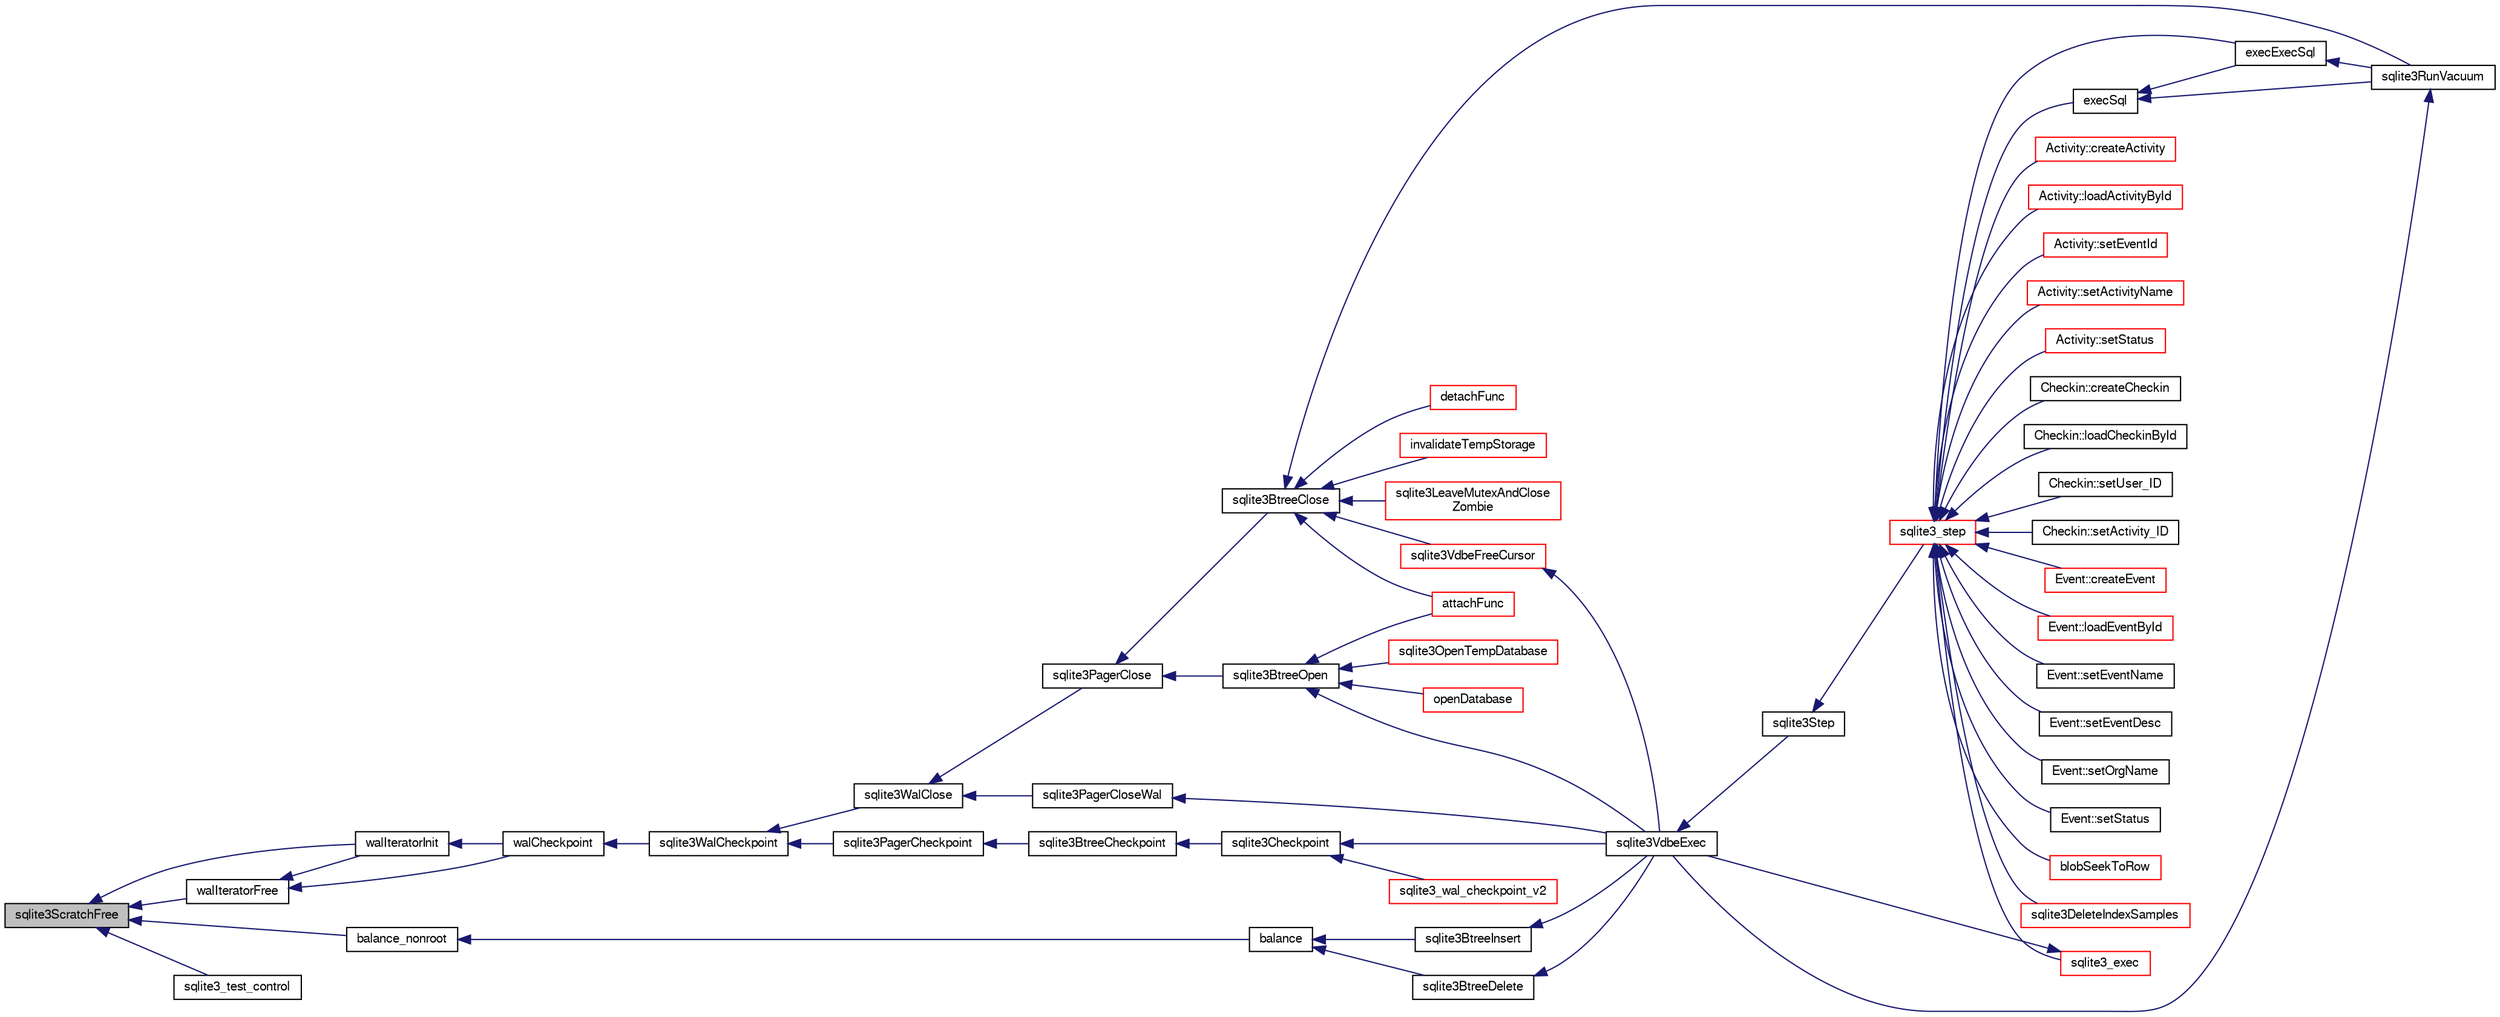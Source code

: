 digraph "sqlite3ScratchFree"
{
  edge [fontname="FreeSans",fontsize="10",labelfontname="FreeSans",labelfontsize="10"];
  node [fontname="FreeSans",fontsize="10",shape=record];
  rankdir="LR";
  Node693336 [label="sqlite3ScratchFree",height=0.2,width=0.4,color="black", fillcolor="grey75", style="filled", fontcolor="black"];
  Node693336 -> Node693337 [dir="back",color="midnightblue",fontsize="10",style="solid",fontname="FreeSans"];
  Node693337 [label="walIteratorFree",height=0.2,width=0.4,color="black", fillcolor="white", style="filled",URL="$sqlite3_8c.html#acc257aa6280bbe73e1ba1981535b515b"];
  Node693337 -> Node693338 [dir="back",color="midnightblue",fontsize="10",style="solid",fontname="FreeSans"];
  Node693338 [label="walIteratorInit",height=0.2,width=0.4,color="black", fillcolor="white", style="filled",URL="$sqlite3_8c.html#af32190641053b9108a09fac6ff0ad652"];
  Node693338 -> Node693339 [dir="back",color="midnightblue",fontsize="10",style="solid",fontname="FreeSans"];
  Node693339 [label="walCheckpoint",height=0.2,width=0.4,color="black", fillcolor="white", style="filled",URL="$sqlite3_8c.html#ab5245070ab67db40291c71c4991aa317"];
  Node693339 -> Node693340 [dir="back",color="midnightblue",fontsize="10",style="solid",fontname="FreeSans"];
  Node693340 [label="sqlite3WalCheckpoint",height=0.2,width=0.4,color="black", fillcolor="white", style="filled",URL="$sqlite3_8c.html#a58bec6523fa854142169cdff1fbb8e5f"];
  Node693340 -> Node693341 [dir="back",color="midnightblue",fontsize="10",style="solid",fontname="FreeSans"];
  Node693341 [label="sqlite3PagerCheckpoint",height=0.2,width=0.4,color="black", fillcolor="white", style="filled",URL="$sqlite3_8c.html#a51b879bda409240901c1443161246045"];
  Node693341 -> Node693342 [dir="back",color="midnightblue",fontsize="10",style="solid",fontname="FreeSans"];
  Node693342 [label="sqlite3BtreeCheckpoint",height=0.2,width=0.4,color="black", fillcolor="white", style="filled",URL="$sqlite3_8c.html#a7aa6f5fb12dca5d734397768e90ae119"];
  Node693342 -> Node693343 [dir="back",color="midnightblue",fontsize="10",style="solid",fontname="FreeSans"];
  Node693343 [label="sqlite3Checkpoint",height=0.2,width=0.4,color="black", fillcolor="white", style="filled",URL="$sqlite3_8c.html#a0f0ad6a031e74ddb47bdc701d23bf3e1"];
  Node693343 -> Node693344 [dir="back",color="midnightblue",fontsize="10",style="solid",fontname="FreeSans"];
  Node693344 [label="sqlite3VdbeExec",height=0.2,width=0.4,color="black", fillcolor="white", style="filled",URL="$sqlite3_8c.html#a8ce40a614bdc56719c4d642b1e4dfb21"];
  Node693344 -> Node693345 [dir="back",color="midnightblue",fontsize="10",style="solid",fontname="FreeSans"];
  Node693345 [label="sqlite3Step",height=0.2,width=0.4,color="black", fillcolor="white", style="filled",URL="$sqlite3_8c.html#a3f2872e873e2758a4beedad1d5113554"];
  Node693345 -> Node693346 [dir="back",color="midnightblue",fontsize="10",style="solid",fontname="FreeSans"];
  Node693346 [label="sqlite3_step",height=0.2,width=0.4,color="red", fillcolor="white", style="filled",URL="$sqlite3_8h.html#ac1e491ce36b7471eb28387f7d3c74334"];
  Node693346 -> Node693347 [dir="back",color="midnightblue",fontsize="10",style="solid",fontname="FreeSans"];
  Node693347 [label="Activity::createActivity",height=0.2,width=0.4,color="red", fillcolor="white", style="filled",URL="$classActivity.html#a813cc5e52c14ab49b39014c134e3425b"];
  Node693346 -> Node693350 [dir="back",color="midnightblue",fontsize="10",style="solid",fontname="FreeSans"];
  Node693350 [label="Activity::loadActivityById",height=0.2,width=0.4,color="red", fillcolor="white", style="filled",URL="$classActivity.html#abe4ffb4f08a47212ebf9013259d9e7fd"];
  Node693346 -> Node693352 [dir="back",color="midnightblue",fontsize="10",style="solid",fontname="FreeSans"];
  Node693352 [label="Activity::setEventId",height=0.2,width=0.4,color="red", fillcolor="white", style="filled",URL="$classActivity.html#adb1d0fd0d08f473e068f0a4086bfa9ca"];
  Node693346 -> Node693353 [dir="back",color="midnightblue",fontsize="10",style="solid",fontname="FreeSans"];
  Node693353 [label="Activity::setActivityName",height=0.2,width=0.4,color="red", fillcolor="white", style="filled",URL="$classActivity.html#a62dc3737b33915a36086f9dd26d16a81"];
  Node693346 -> Node693354 [dir="back",color="midnightblue",fontsize="10",style="solid",fontname="FreeSans"];
  Node693354 [label="Activity::setStatus",height=0.2,width=0.4,color="red", fillcolor="white", style="filled",URL="$classActivity.html#af618135a7738f4d2a7ee147a8ef912ea"];
  Node693346 -> Node693355 [dir="back",color="midnightblue",fontsize="10",style="solid",fontname="FreeSans"];
  Node693355 [label="Checkin::createCheckin",height=0.2,width=0.4,color="black", fillcolor="white", style="filled",URL="$classCheckin.html#a4e40acdf7fff0e607f6de4f24f3a163c"];
  Node693346 -> Node693356 [dir="back",color="midnightblue",fontsize="10",style="solid",fontname="FreeSans"];
  Node693356 [label="Checkin::loadCheckinById",height=0.2,width=0.4,color="black", fillcolor="white", style="filled",URL="$classCheckin.html#a3461f70ea6c68475225f2a07f78a21e0"];
  Node693346 -> Node693357 [dir="back",color="midnightblue",fontsize="10",style="solid",fontname="FreeSans"];
  Node693357 [label="Checkin::setUser_ID",height=0.2,width=0.4,color="black", fillcolor="white", style="filled",URL="$classCheckin.html#a76ab640f4f912876dbebf183db5359c6"];
  Node693346 -> Node693358 [dir="back",color="midnightblue",fontsize="10",style="solid",fontname="FreeSans"];
  Node693358 [label="Checkin::setActivity_ID",height=0.2,width=0.4,color="black", fillcolor="white", style="filled",URL="$classCheckin.html#ab2ff3ec2604ec73a42af25874a00b232"];
  Node693346 -> Node693359 [dir="back",color="midnightblue",fontsize="10",style="solid",fontname="FreeSans"];
  Node693359 [label="Event::createEvent",height=0.2,width=0.4,color="red", fillcolor="white", style="filled",URL="$classEvent.html#a77adb9f4a46ffb32c2d931f0691f5903"];
  Node693346 -> Node693360 [dir="back",color="midnightblue",fontsize="10",style="solid",fontname="FreeSans"];
  Node693360 [label="Event::loadEventById",height=0.2,width=0.4,color="red", fillcolor="white", style="filled",URL="$classEvent.html#afa66cea33f722dbeecb69cc98fdea055"];
  Node693346 -> Node693361 [dir="back",color="midnightblue",fontsize="10",style="solid",fontname="FreeSans"];
  Node693361 [label="Event::setEventName",height=0.2,width=0.4,color="black", fillcolor="white", style="filled",URL="$classEvent.html#a10596b6ca077df05184e30d62b08729d"];
  Node693346 -> Node693362 [dir="back",color="midnightblue",fontsize="10",style="solid",fontname="FreeSans"];
  Node693362 [label="Event::setEventDesc",height=0.2,width=0.4,color="black", fillcolor="white", style="filled",URL="$classEvent.html#ae36b8377dcae792f1c5c4726024c981b"];
  Node693346 -> Node693363 [dir="back",color="midnightblue",fontsize="10",style="solid",fontname="FreeSans"];
  Node693363 [label="Event::setOrgName",height=0.2,width=0.4,color="black", fillcolor="white", style="filled",URL="$classEvent.html#a19aac0f776bd764563a54977656cf680"];
  Node693346 -> Node693364 [dir="back",color="midnightblue",fontsize="10",style="solid",fontname="FreeSans"];
  Node693364 [label="Event::setStatus",height=0.2,width=0.4,color="black", fillcolor="white", style="filled",URL="$classEvent.html#ab0a6b9285af0f4172eb841e2b80f8972"];
  Node693346 -> Node693365 [dir="back",color="midnightblue",fontsize="10",style="solid",fontname="FreeSans"];
  Node693365 [label="blobSeekToRow",height=0.2,width=0.4,color="red", fillcolor="white", style="filled",URL="$sqlite3_8c.html#afff57e13332b98c8a44a7cebe38962ab"];
  Node693346 -> Node693368 [dir="back",color="midnightblue",fontsize="10",style="solid",fontname="FreeSans"];
  Node693368 [label="sqlite3DeleteIndexSamples",height=0.2,width=0.4,color="red", fillcolor="white", style="filled",URL="$sqlite3_8c.html#aaeda0302fbf61397ec009f65bed047ef"];
  Node693346 -> Node693537 [dir="back",color="midnightblue",fontsize="10",style="solid",fontname="FreeSans"];
  Node693537 [label="sqlite3_exec",height=0.2,width=0.4,color="red", fillcolor="white", style="filled",URL="$sqlite3_8h.html#a97487ec8150e0bcc8fa392ab8f0e24db"];
  Node693537 -> Node693344 [dir="back",color="midnightblue",fontsize="10",style="solid",fontname="FreeSans"];
  Node693346 -> Node693528 [dir="back",color="midnightblue",fontsize="10",style="solid",fontname="FreeSans"];
  Node693528 [label="execSql",height=0.2,width=0.4,color="black", fillcolor="white", style="filled",URL="$sqlite3_8c.html#a7d16651b98a110662f4c265eff0246cb"];
  Node693528 -> Node693529 [dir="back",color="midnightblue",fontsize="10",style="solid",fontname="FreeSans"];
  Node693529 [label="execExecSql",height=0.2,width=0.4,color="black", fillcolor="white", style="filled",URL="$sqlite3_8c.html#ac1be09a6c047f21133d16378d301e0d4"];
  Node693529 -> Node693530 [dir="back",color="midnightblue",fontsize="10",style="solid",fontname="FreeSans"];
  Node693530 [label="sqlite3RunVacuum",height=0.2,width=0.4,color="black", fillcolor="white", style="filled",URL="$sqlite3_8c.html#a5e83ddc7b3e7e8e79ad5d1fc92de1d2f"];
  Node693530 -> Node693344 [dir="back",color="midnightblue",fontsize="10",style="solid",fontname="FreeSans"];
  Node693528 -> Node693530 [dir="back",color="midnightblue",fontsize="10",style="solid",fontname="FreeSans"];
  Node693346 -> Node693529 [dir="back",color="midnightblue",fontsize="10",style="solid",fontname="FreeSans"];
  Node693343 -> Node693605 [dir="back",color="midnightblue",fontsize="10",style="solid",fontname="FreeSans"];
  Node693605 [label="sqlite3_wal_checkpoint_v2",height=0.2,width=0.4,color="red", fillcolor="white", style="filled",URL="$sqlite3_8h.html#a074441ba2d0426a8684cc2d379e74163"];
  Node693340 -> Node693609 [dir="back",color="midnightblue",fontsize="10",style="solid",fontname="FreeSans"];
  Node693609 [label="sqlite3WalClose",height=0.2,width=0.4,color="black", fillcolor="white", style="filled",URL="$sqlite3_8c.html#abfd7d36ec6ea41ecb2717dd4c6b0571e"];
  Node693609 -> Node693610 [dir="back",color="midnightblue",fontsize="10",style="solid",fontname="FreeSans"];
  Node693610 [label="sqlite3PagerClose",height=0.2,width=0.4,color="black", fillcolor="white", style="filled",URL="$sqlite3_8c.html#af94b1f96b60689fd09422cce2c85f53f"];
  Node693610 -> Node693611 [dir="back",color="midnightblue",fontsize="10",style="solid",fontname="FreeSans"];
  Node693611 [label="sqlite3BtreeOpen",height=0.2,width=0.4,color="black", fillcolor="white", style="filled",URL="$sqlite3_8c.html#a13dcb44dc34af6ce9d38de9c5aa975f9"];
  Node693611 -> Node693344 [dir="back",color="midnightblue",fontsize="10",style="solid",fontname="FreeSans"];
  Node693611 -> Node693372 [dir="back",color="midnightblue",fontsize="10",style="solid",fontname="FreeSans"];
  Node693372 [label="attachFunc",height=0.2,width=0.4,color="red", fillcolor="white", style="filled",URL="$sqlite3_8c.html#a69cb751a7da501b9a0aa37e0d7c3eaf7"];
  Node693611 -> Node693612 [dir="back",color="midnightblue",fontsize="10",style="solid",fontname="FreeSans"];
  Node693612 [label="sqlite3OpenTempDatabase",height=0.2,width=0.4,color="red", fillcolor="white", style="filled",URL="$sqlite3_8c.html#aaf3088380b731428b72d3b5777f93755"];
  Node693611 -> Node693579 [dir="back",color="midnightblue",fontsize="10",style="solid",fontname="FreeSans"];
  Node693579 [label="openDatabase",height=0.2,width=0.4,color="red", fillcolor="white", style="filled",URL="$sqlite3_8c.html#a6a9c3bc3a64234e863413f41db473758"];
  Node693610 -> Node693617 [dir="back",color="midnightblue",fontsize="10",style="solid",fontname="FreeSans"];
  Node693617 [label="sqlite3BtreeClose",height=0.2,width=0.4,color="black", fillcolor="white", style="filled",URL="$sqlite3_8c.html#a729b65009b66a99200496b09c124df01"];
  Node693617 -> Node693618 [dir="back",color="midnightblue",fontsize="10",style="solid",fontname="FreeSans"];
  Node693618 [label="sqlite3VdbeFreeCursor",height=0.2,width=0.4,color="red", fillcolor="white", style="filled",URL="$sqlite3_8c.html#a0f9084083e1d0639708934630f33d6ef"];
  Node693618 -> Node693344 [dir="back",color="midnightblue",fontsize="10",style="solid",fontname="FreeSans"];
  Node693617 -> Node693372 [dir="back",color="midnightblue",fontsize="10",style="solid",fontname="FreeSans"];
  Node693617 -> Node693559 [dir="back",color="midnightblue",fontsize="10",style="solid",fontname="FreeSans"];
  Node693559 [label="detachFunc",height=0.2,width=0.4,color="red", fillcolor="white", style="filled",URL="$sqlite3_8c.html#a2b3dd04cb87abd088926ab0082a60b77"];
  Node693617 -> Node693560 [dir="back",color="midnightblue",fontsize="10",style="solid",fontname="FreeSans"];
  Node693560 [label="invalidateTempStorage",height=0.2,width=0.4,color="red", fillcolor="white", style="filled",URL="$sqlite3_8c.html#a759777a1eb3c3e96a5af94932b39e69a"];
  Node693617 -> Node693530 [dir="back",color="midnightblue",fontsize="10",style="solid",fontname="FreeSans"];
  Node693617 -> Node693573 [dir="back",color="midnightblue",fontsize="10",style="solid",fontname="FreeSans"];
  Node693573 [label="sqlite3LeaveMutexAndClose\lZombie",height=0.2,width=0.4,color="red", fillcolor="white", style="filled",URL="$sqlite3_8c.html#afe3a37c29dcb0fe9fc15fe07a3976f59"];
  Node693609 -> Node693622 [dir="back",color="midnightblue",fontsize="10",style="solid",fontname="FreeSans"];
  Node693622 [label="sqlite3PagerCloseWal",height=0.2,width=0.4,color="black", fillcolor="white", style="filled",URL="$sqlite3_8c.html#ac62d7d3d29214a7cad25fdd88e7c7a74"];
  Node693622 -> Node693344 [dir="back",color="midnightblue",fontsize="10",style="solid",fontname="FreeSans"];
  Node693337 -> Node693339 [dir="back",color="midnightblue",fontsize="10",style="solid",fontname="FreeSans"];
  Node693336 -> Node693338 [dir="back",color="midnightblue",fontsize="10",style="solid",fontname="FreeSans"];
  Node693336 -> Node693623 [dir="back",color="midnightblue",fontsize="10",style="solid",fontname="FreeSans"];
  Node693623 [label="balance_nonroot",height=0.2,width=0.4,color="black", fillcolor="white", style="filled",URL="$sqlite3_8c.html#a513ba5c0beb3462a4b60064469f1539d"];
  Node693623 -> Node693624 [dir="back",color="midnightblue",fontsize="10",style="solid",fontname="FreeSans"];
  Node693624 [label="balance",height=0.2,width=0.4,color="black", fillcolor="white", style="filled",URL="$sqlite3_8c.html#a173f7c872fb68ccd3a20440d640b66c7"];
  Node693624 -> Node693625 [dir="back",color="midnightblue",fontsize="10",style="solid",fontname="FreeSans"];
  Node693625 [label="sqlite3BtreeInsert",height=0.2,width=0.4,color="black", fillcolor="white", style="filled",URL="$sqlite3_8c.html#aa6c6b68ed28d38984e5fa329794d7f02"];
  Node693625 -> Node693344 [dir="back",color="midnightblue",fontsize="10",style="solid",fontname="FreeSans"];
  Node693624 -> Node693626 [dir="back",color="midnightblue",fontsize="10",style="solid",fontname="FreeSans"];
  Node693626 [label="sqlite3BtreeDelete",height=0.2,width=0.4,color="black", fillcolor="white", style="filled",URL="$sqlite3_8c.html#a65c40cd7ec987dbd25392a180f388fe7"];
  Node693626 -> Node693344 [dir="back",color="midnightblue",fontsize="10",style="solid",fontname="FreeSans"];
  Node693336 -> Node693627 [dir="back",color="midnightblue",fontsize="10",style="solid",fontname="FreeSans"];
  Node693627 [label="sqlite3_test_control",height=0.2,width=0.4,color="black", fillcolor="white", style="filled",URL="$sqlite3_8h.html#a3d90fdf0f259711a4e3822e12cd86106"];
}
